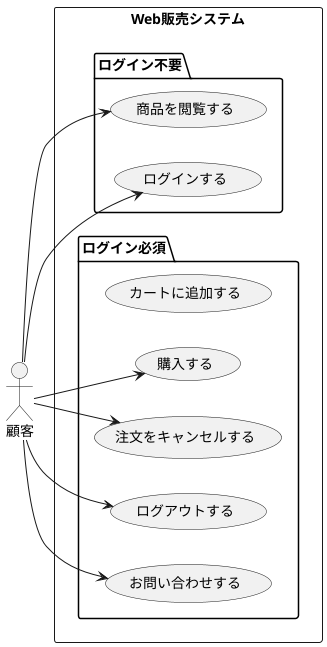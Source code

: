 @startuml Web販売システム
left to right direction

actor 顧客

rectangle Web販売システム {
  
  package "ログイン不要" {
    usecase "商品を閲覧する" as UC_Browse
    usecase "ログインする" as UC_Login
  }

  package "ログイン必須" {
    usecase "カートに追加する" as UC_AddToCart
    usecase "購入する" as UC_Order
    usecase "注文をキャンセルする" as UC_Cancel
    usecase "ログアウトする" as UC_Logout
    usecase "お問い合わせする" as UC_Inquiry
  }
}

顧客 --> UC_Browse
顧客 --> UC_Login
顧客 --> UC_Logout
顧客 --> UC_Order
顧客 --> UC_Cancel
顧客 --> UC_Inquiry

@enduml
